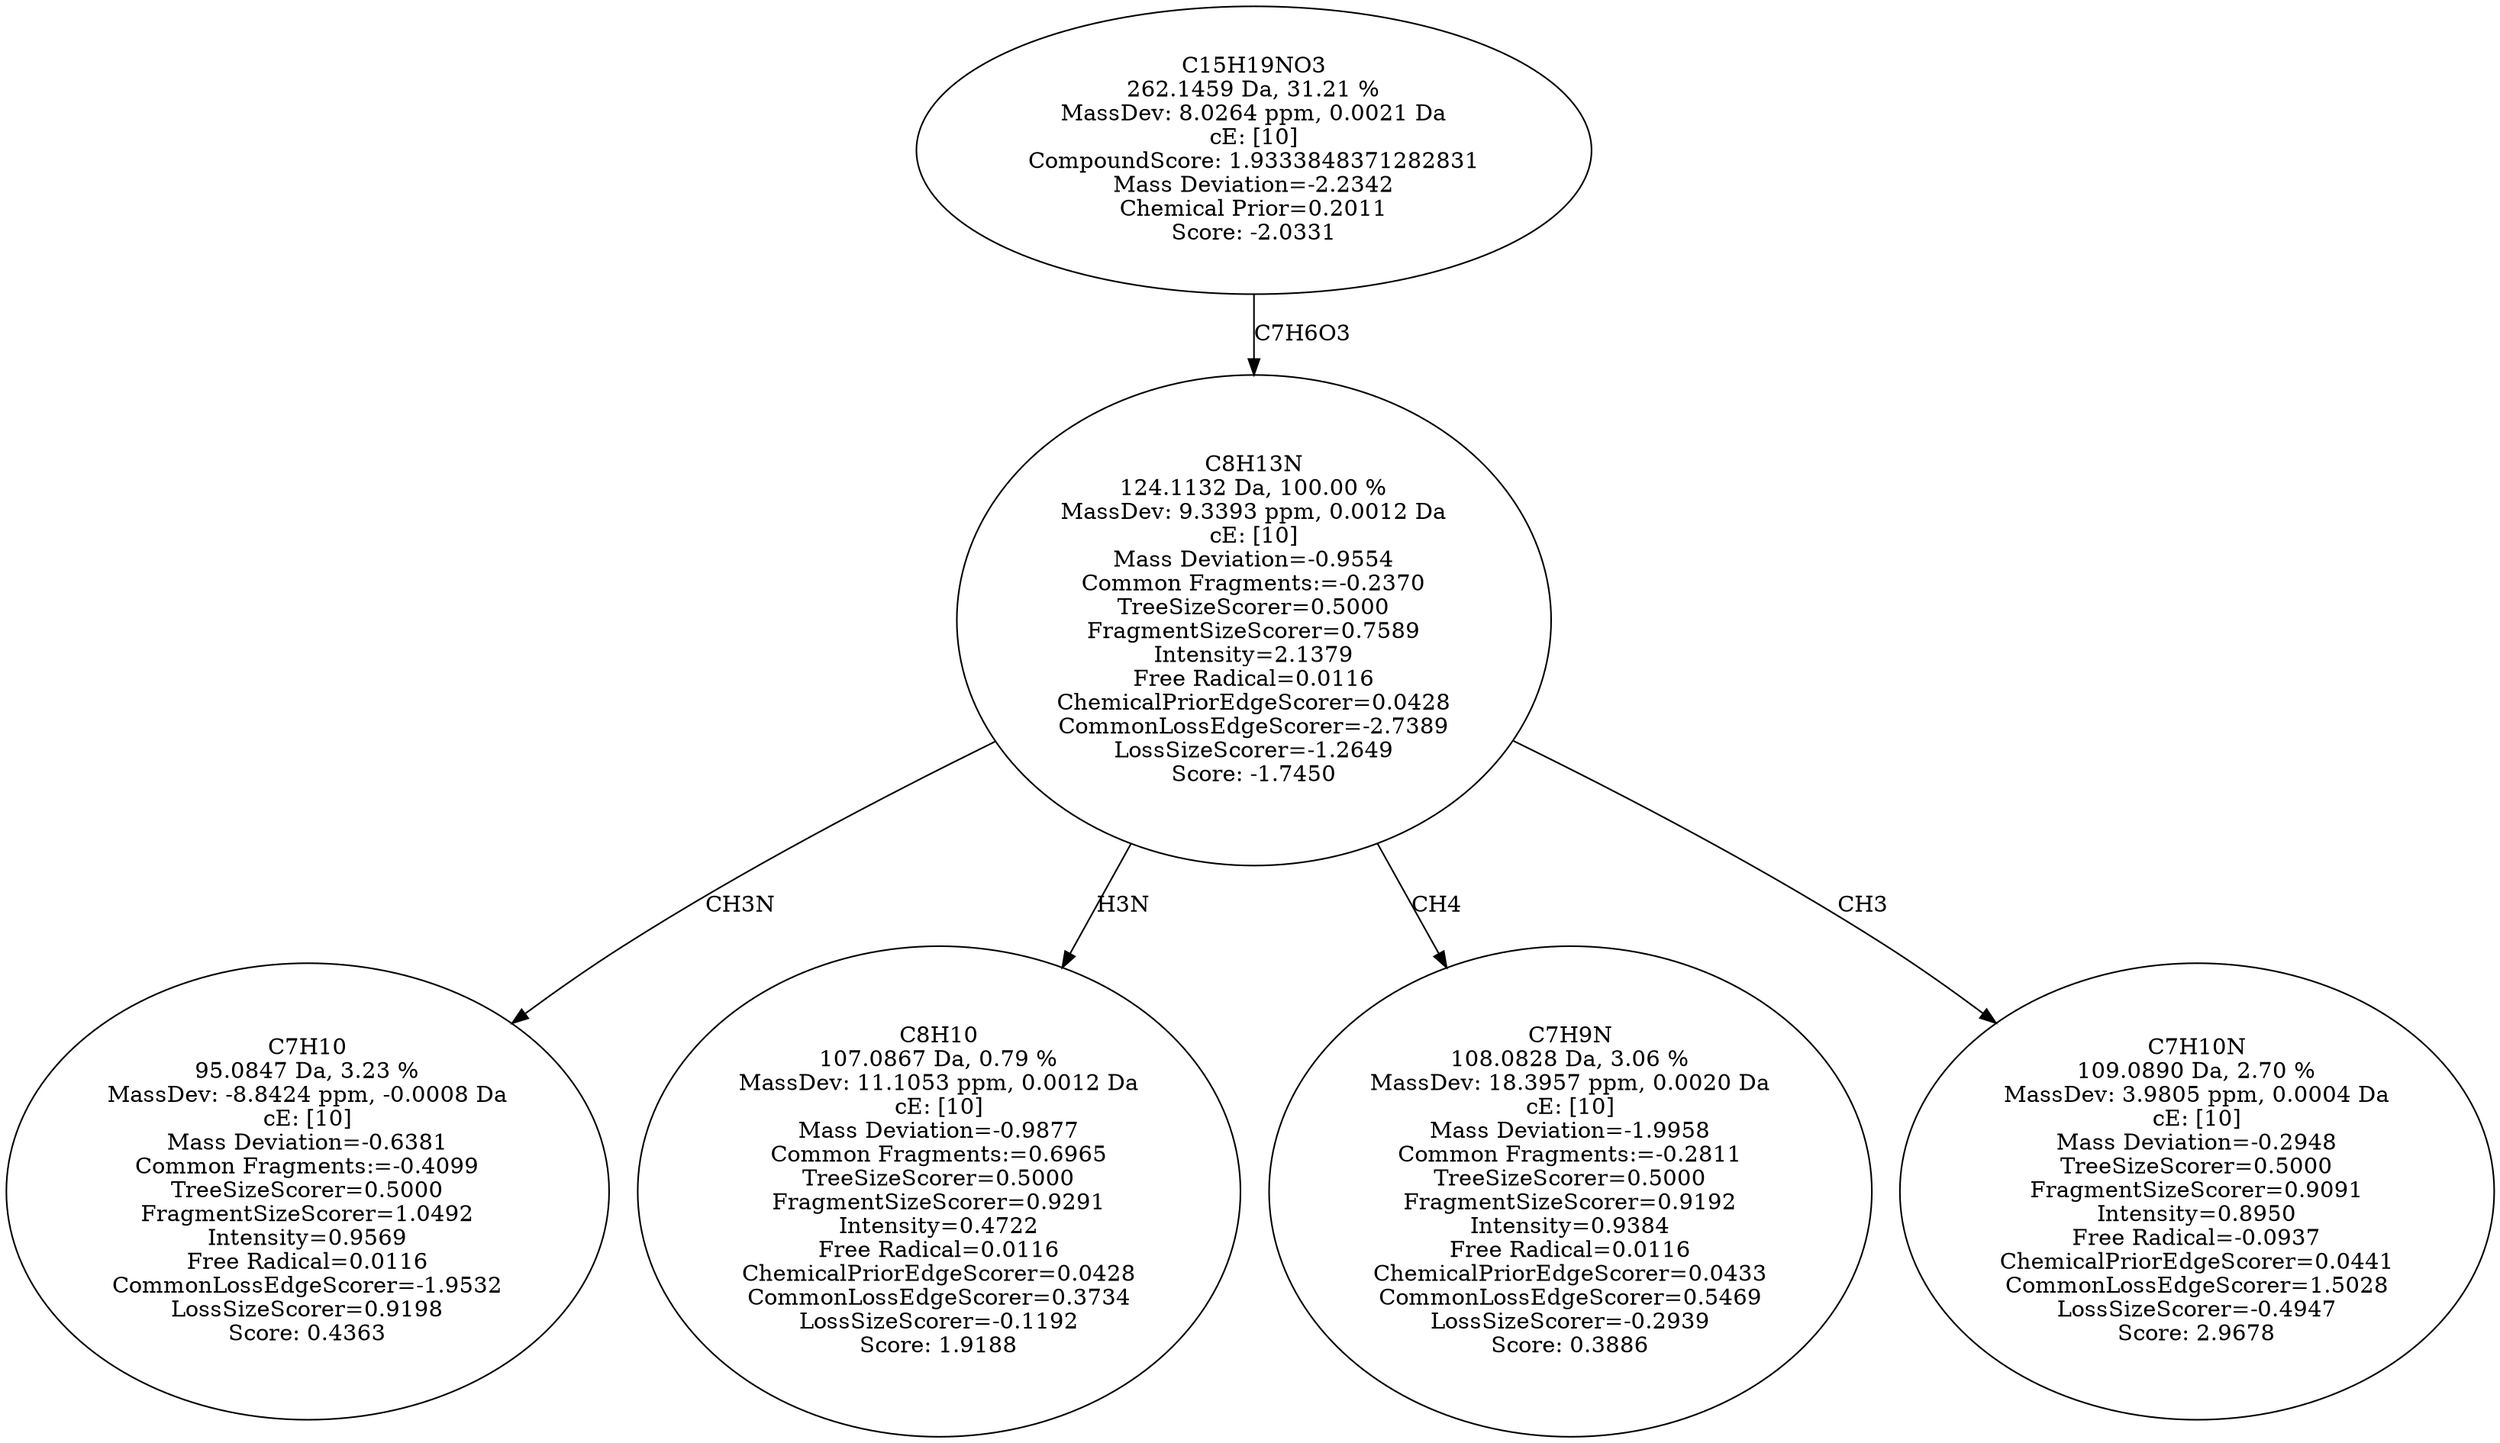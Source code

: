 strict digraph {
v1 [label="C7H10\n95.0847 Da, 3.23 %\nMassDev: -8.8424 ppm, -0.0008 Da\ncE: [10]\nMass Deviation=-0.6381\nCommon Fragments:=-0.4099\nTreeSizeScorer=0.5000\nFragmentSizeScorer=1.0492\nIntensity=0.9569\nFree Radical=0.0116\nCommonLossEdgeScorer=-1.9532\nLossSizeScorer=0.9198\nScore: 0.4363"];
v2 [label="C8H10\n107.0867 Da, 0.79 %\nMassDev: 11.1053 ppm, 0.0012 Da\ncE: [10]\nMass Deviation=-0.9877\nCommon Fragments:=0.6965\nTreeSizeScorer=0.5000\nFragmentSizeScorer=0.9291\nIntensity=0.4722\nFree Radical=0.0116\nChemicalPriorEdgeScorer=0.0428\nCommonLossEdgeScorer=0.3734\nLossSizeScorer=-0.1192\nScore: 1.9188"];
v3 [label="C7H9N\n108.0828 Da, 3.06 %\nMassDev: 18.3957 ppm, 0.0020 Da\ncE: [10]\nMass Deviation=-1.9958\nCommon Fragments:=-0.2811\nTreeSizeScorer=0.5000\nFragmentSizeScorer=0.9192\nIntensity=0.9384\nFree Radical=0.0116\nChemicalPriorEdgeScorer=0.0433\nCommonLossEdgeScorer=0.5469\nLossSizeScorer=-0.2939\nScore: 0.3886"];
v4 [label="C7H10N\n109.0890 Da, 2.70 %\nMassDev: 3.9805 ppm, 0.0004 Da\ncE: [10]\nMass Deviation=-0.2948\nTreeSizeScorer=0.5000\nFragmentSizeScorer=0.9091\nIntensity=0.8950\nFree Radical=-0.0937\nChemicalPriorEdgeScorer=0.0441\nCommonLossEdgeScorer=1.5028\nLossSizeScorer=-0.4947\nScore: 2.9678"];
v5 [label="C8H13N\n124.1132 Da, 100.00 %\nMassDev: 9.3393 ppm, 0.0012 Da\ncE: [10]\nMass Deviation=-0.9554\nCommon Fragments:=-0.2370\nTreeSizeScorer=0.5000\nFragmentSizeScorer=0.7589\nIntensity=2.1379\nFree Radical=0.0116\nChemicalPriorEdgeScorer=0.0428\nCommonLossEdgeScorer=-2.7389\nLossSizeScorer=-1.2649\nScore: -1.7450"];
v6 [label="C15H19NO3\n262.1459 Da, 31.21 %\nMassDev: 8.0264 ppm, 0.0021 Da\ncE: [10]\nCompoundScore: 1.9333848371282831\nMass Deviation=-2.2342\nChemical Prior=0.2011\nScore: -2.0331"];
v5 -> v1 [label="CH3N"];
v5 -> v2 [label="H3N"];
v5 -> v3 [label="CH4"];
v5 -> v4 [label="CH3"];
v6 -> v5 [label="C7H6O3"];
}